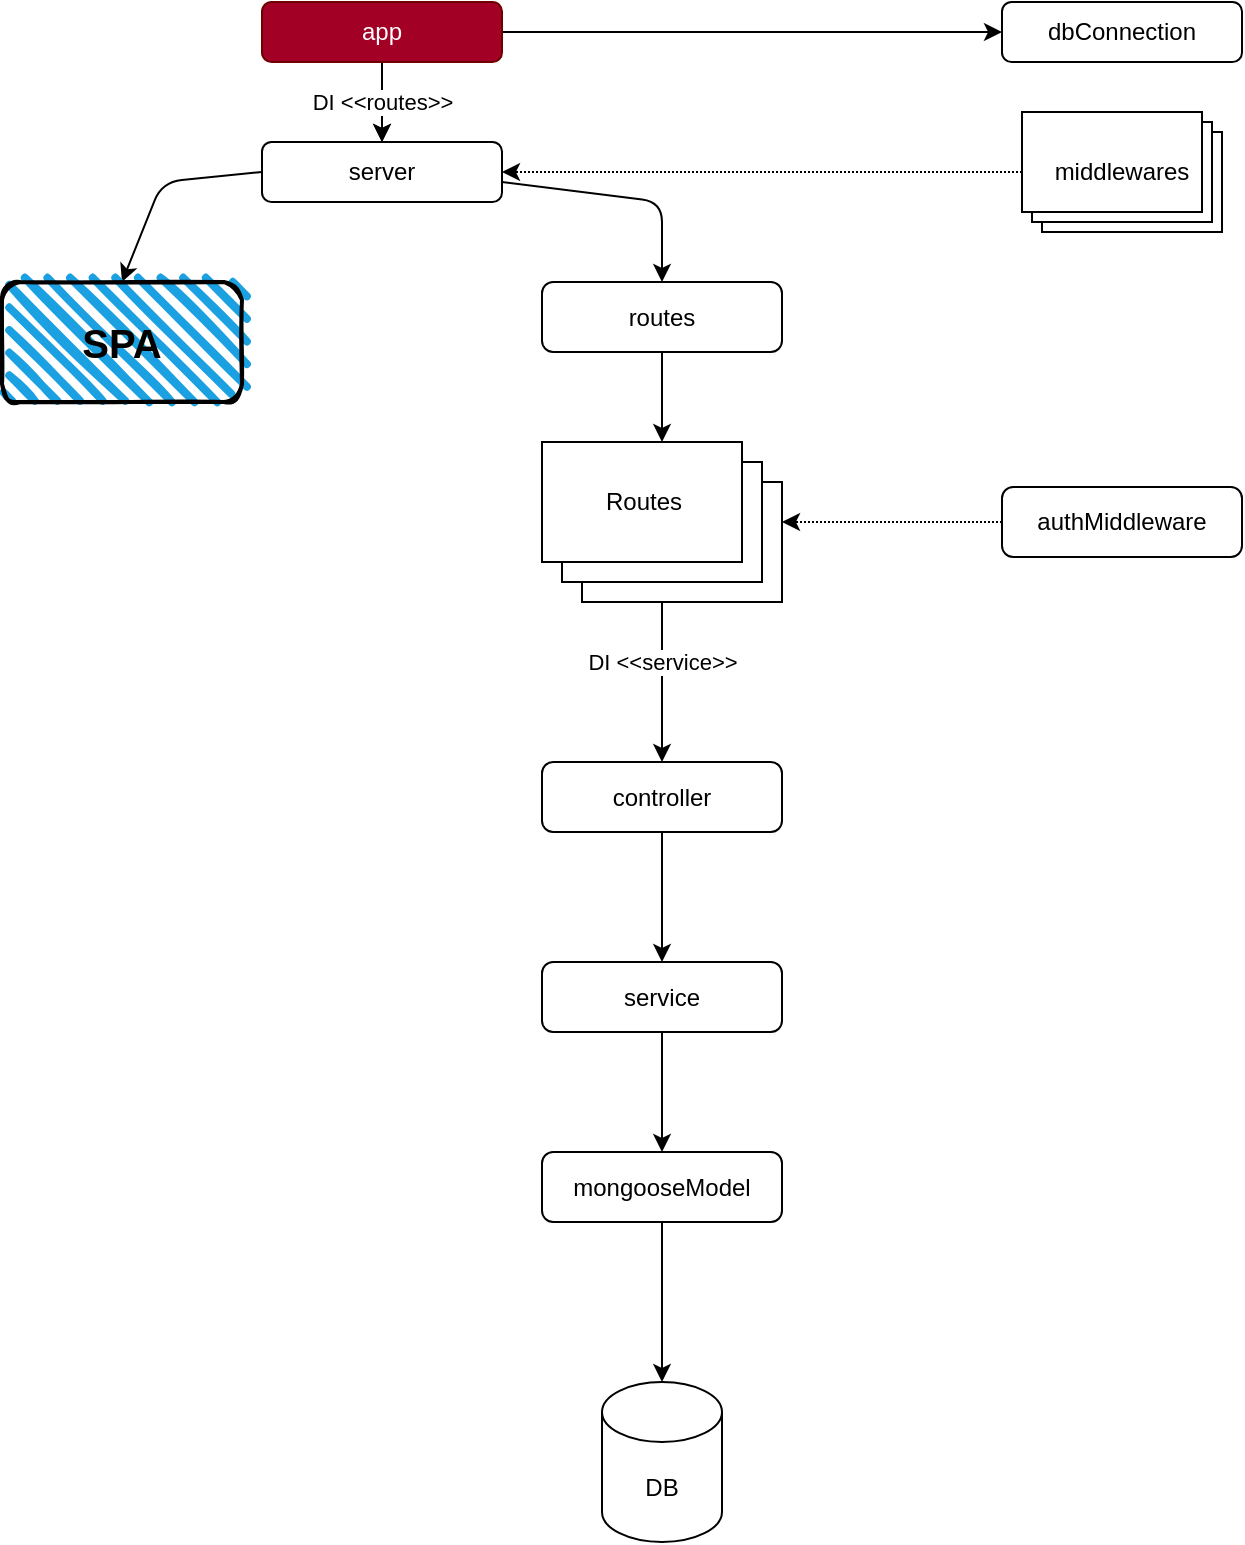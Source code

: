 <mxfile>
    <diagram id="21ZVkt5FtcBh2ZgyfApt" name="Page-1">
        <mxGraphModel dx="1134" dy="625" grid="1" gridSize="10" guides="1" tooltips="1" connect="1" arrows="1" fold="1" page="1" pageScale="1" pageWidth="827" pageHeight="1169" math="0" shadow="0">
            <root>
                <mxCell id="0"/>
                <mxCell id="1" parent="0"/>
                <mxCell id="15" value="" style="edgeStyle=none;html=1;" parent="1" source="11" target="13" edge="1">
                    <mxGeometry relative="1" as="geometry"/>
                </mxCell>
                <mxCell id="16" value="DI &amp;lt;&amp;lt;routes&amp;gt;&amp;gt;" style="edgeStyle=none;html=1;" parent="1" source="11" target="13" edge="1">
                    <mxGeometry relative="1" as="geometry"/>
                </mxCell>
                <mxCell id="59" style="edgeStyle=none;html=1;entryX=0;entryY=0.5;entryDx=0;entryDy=0;" parent="1" source="11" target="57" edge="1">
                    <mxGeometry relative="1" as="geometry"/>
                </mxCell>
                <object label="app" id="11">
                    <mxCell style="rounded=1;whiteSpace=wrap;html=1;arcSize=16;fillColor=#a20025;fontColor=#ffffff;strokeColor=#6F0000;" parent="1" vertex="1">
                        <mxGeometry x="200" y="60" width="120" height="30" as="geometry"/>
                    </mxCell>
                </object>
                <mxCell id="18" value="" style="edgeStyle=none;html=1;" parent="1" target="17" edge="1">
                    <mxGeometry relative="1" as="geometry">
                        <mxPoint x="320" y="150" as="sourcePoint"/>
                        <Array as="points">
                            <mxPoint x="400" y="160"/>
                        </Array>
                    </mxGeometry>
                </mxCell>
                <mxCell id="40" style="edgeStyle=none;html=1;entryX=0.5;entryY=0;entryDx=0;entryDy=0;exitX=0;exitY=0.5;exitDx=0;exitDy=0;" parent="1" source="13" target="41" edge="1">
                    <mxGeometry relative="1" as="geometry">
                        <mxPoint x="200" y="150" as="sourcePoint"/>
                        <mxPoint x="145" y="200" as="targetPoint"/>
                        <Array as="points">
                            <mxPoint x="150" y="150"/>
                        </Array>
                    </mxGeometry>
                </mxCell>
                <object label="server" id="13">
                    <mxCell style="rounded=1;whiteSpace=wrap;html=1;arcSize=16;" parent="1" vertex="1">
                        <mxGeometry x="200" y="130" width="120" height="30" as="geometry"/>
                    </mxCell>
                </object>
                <mxCell id="43" value="" style="edgeStyle=none;html=1;" parent="1" source="17" target="42" edge="1">
                    <mxGeometry relative="1" as="geometry"/>
                </mxCell>
                <mxCell id="17" value="routes" style="whiteSpace=wrap;html=1;rounded=1;arcSize=16;" parent="1" vertex="1">
                    <mxGeometry x="340" y="200" width="120" height="35" as="geometry"/>
                </mxCell>
                <mxCell id="41" value="SPA" style="rounded=1;whiteSpace=wrap;html=1;strokeWidth=2;fillWeight=4;hachureGap=8;hachureAngle=45;fillColor=#1ba1e2;sketch=1;fontStyle=1;fontSize=20;" parent="1" vertex="1">
                    <mxGeometry x="70" y="200" width="120" height="60" as="geometry"/>
                </mxCell>
                <mxCell id="52" value="" style="edgeStyle=none;html=1;" parent="1" source="42" target="51" edge="1">
                    <mxGeometry relative="1" as="geometry"/>
                </mxCell>
                <mxCell id="64" value="DI &amp;lt;&amp;lt;service&amp;gt;&amp;gt;" style="edgeLabel;html=1;align=center;verticalAlign=middle;resizable=0;points=[];" parent="52" vertex="1" connectable="0">
                    <mxGeometry x="-0.433" y="-1" relative="1" as="geometry">
                        <mxPoint x="1" y="7" as="offset"/>
                    </mxGeometry>
                </mxCell>
                <mxCell id="42" value="Routes" style="verticalLabelPosition=bottom;verticalAlign=middle;html=1;shape=mxgraph.basic.layered_rect;dx=20;outlineConnect=0;whiteSpace=wrap;rounded=1;arcSize=16;movableLabel=1;comic=0;metaEdit=1;" parent="1" vertex="1">
                    <mxGeometry x="340" y="280" width="120" height="80" as="geometry">
                        <mxPoint x="-9" y="-90" as="offset"/>
                    </mxGeometry>
                </mxCell>
                <mxCell id="46" value="" style="edgeStyle=none;html=1;dashed=1;dashPattern=1 1;" parent="1" source="45" target="42" edge="1">
                    <mxGeometry relative="1" as="geometry"/>
                </mxCell>
                <mxCell id="45" value="authMiddleware" style="whiteSpace=wrap;html=1;rounded=1;arcSize=16;" parent="1" vertex="1">
                    <mxGeometry x="570" y="302.5" width="120" height="35" as="geometry"/>
                </mxCell>
                <mxCell id="50" style="edgeStyle=none;html=1;entryX=1;entryY=0.5;entryDx=0;entryDy=0;dashed=1;dashPattern=1 1;" parent="1" source="49" target="13" edge="1">
                    <mxGeometry relative="1" as="geometry"/>
                </mxCell>
                <mxCell id="49" value="middlewares" style="verticalLabelPosition=middle;verticalAlign=middle;html=1;shape=mxgraph.basic.layered_rect;dx=10;outlineConnect=0;whiteSpace=wrap;shadow=0;comic=0;sketch=0;labelPosition=center;align=center;" parent="1" vertex="1">
                    <mxGeometry x="580" y="115" width="100" height="60" as="geometry"/>
                </mxCell>
                <mxCell id="54" value="" style="edgeStyle=none;html=1;" parent="1" source="51" target="53" edge="1">
                    <mxGeometry relative="1" as="geometry"/>
                </mxCell>
                <mxCell id="51" value="controller" style="whiteSpace=wrap;html=1;rounded=1;arcSize=16;" parent="1" vertex="1">
                    <mxGeometry x="340" y="440" width="120" height="35" as="geometry"/>
                </mxCell>
                <mxCell id="56" value="" style="edgeStyle=none;html=1;" parent="1" source="53" target="55" edge="1">
                    <mxGeometry relative="1" as="geometry"/>
                </mxCell>
                <mxCell id="53" value="service" style="whiteSpace=wrap;html=1;rounded=1;arcSize=16;" parent="1" vertex="1">
                    <mxGeometry x="340" y="540" width="120" height="35" as="geometry"/>
                </mxCell>
                <mxCell id="61" value="" style="edgeStyle=none;html=1;" parent="1" source="55" target="60" edge="1">
                    <mxGeometry relative="1" as="geometry"/>
                </mxCell>
                <mxCell id="55" value="mongooseModel" style="whiteSpace=wrap;html=1;rounded=1;arcSize=16;" parent="1" vertex="1">
                    <mxGeometry x="340" y="635" width="120" height="35" as="geometry"/>
                </mxCell>
                <object label="dbConnection" id="57">
                    <mxCell style="rounded=1;whiteSpace=wrap;html=1;arcSize=16;" parent="1" vertex="1">
                        <mxGeometry x="570" y="60" width="120" height="30" as="geometry"/>
                    </mxCell>
                </object>
                <mxCell id="60" value="DB" style="shape=cylinder3;whiteSpace=wrap;html=1;boundedLbl=1;backgroundOutline=1;size=15;shadow=0;comic=0;sketch=0;" parent="1" vertex="1">
                    <mxGeometry x="370" y="750" width="60" height="80" as="geometry"/>
                </mxCell>
            </root>
        </mxGraphModel>
    </diagram>
</mxfile>